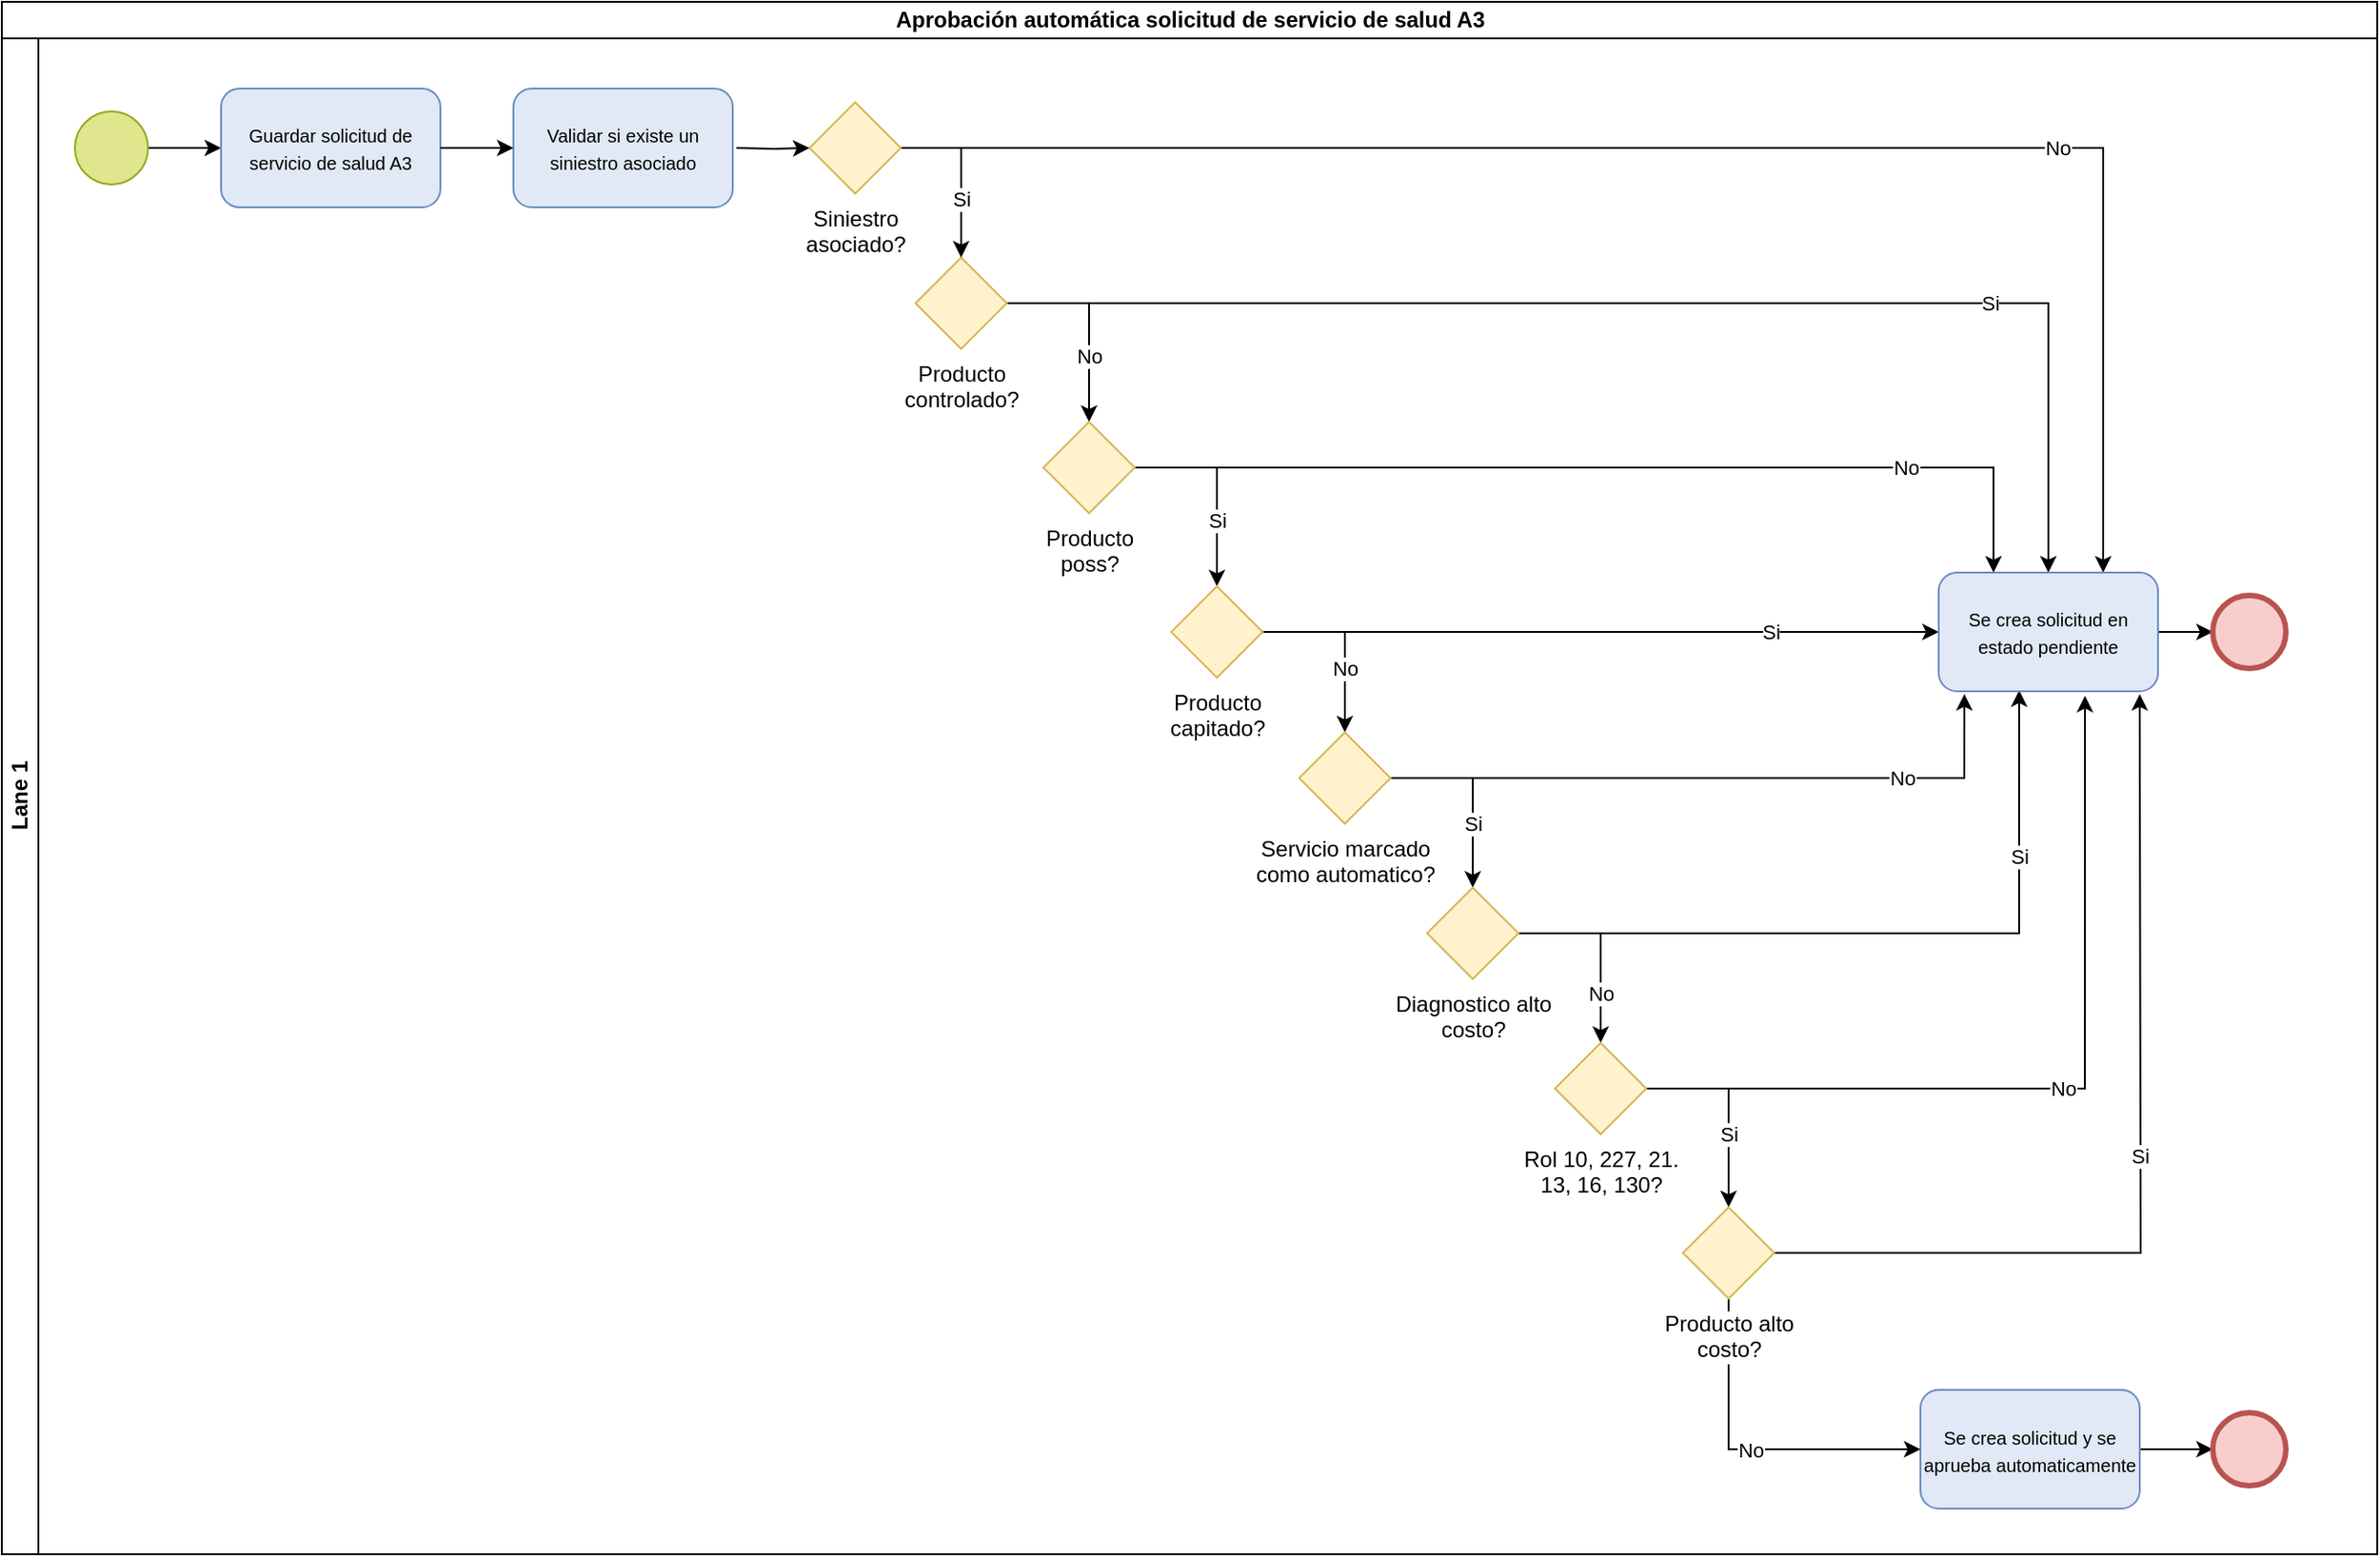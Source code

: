 <mxfile version="21.6.5" type="github">
  <diagram name="Página-1" id="0dF_cGqZpsYhOskk4NSw">
    <mxGraphModel dx="1674" dy="764" grid="1" gridSize="10" guides="1" tooltips="1" connect="1" arrows="1" fold="1" page="1" pageScale="1" pageWidth="1360" pageHeight="880" math="0" shadow="0">
      <root>
        <mxCell id="0" />
        <mxCell id="1" parent="0" />
        <mxCell id="XIWbOcajqYMP3gOuLH6D-9" value="Aprobación automática solicitud de servicio de salud A3" style="swimlane;childLayout=stackLayout;resizeParent=1;resizeParentMax=0;horizontal=1;startSize=20;horizontalStack=0;html=1;" parent="1" vertex="1">
          <mxGeometry x="20" y="20" width="1300" height="850" as="geometry" />
        </mxCell>
        <mxCell id="XIWbOcajqYMP3gOuLH6D-10" value="Lane 1" style="swimlane;startSize=20;horizontal=0;html=1;" parent="XIWbOcajqYMP3gOuLH6D-9" vertex="1">
          <mxGeometry y="20" width="1300" height="830" as="geometry" />
        </mxCell>
        <mxCell id="XIWbOcajqYMP3gOuLH6D-42" style="edgeStyle=orthogonalEdgeStyle;rounded=0;orthogonalLoop=1;jettySize=auto;html=1;entryX=0;entryY=0.5;entryDx=0;entryDy=0;entryPerimeter=0;" parent="XIWbOcajqYMP3gOuLH6D-10" source="XIWbOcajqYMP3gOuLH6D-13" target="XIWbOcajqYMP3gOuLH6D-43" edge="1">
          <mxGeometry relative="1" as="geometry" />
        </mxCell>
        <mxCell id="XIWbOcajqYMP3gOuLH6D-13" value="" style="points=[[0.145,0.145,0],[0.5,0,0],[0.855,0.145,0],[1,0.5,0],[0.855,0.855,0],[0.5,1,0],[0.145,0.855,0],[0,0.5,0]];shape=mxgraph.bpmn.event;html=1;verticalLabelPosition=bottom;labelBackgroundColor=#ffffff;verticalAlign=top;align=center;perimeter=ellipsePerimeter;outlineConnect=0;aspect=fixed;outline=standard;symbol=general;fillColor=#e0e68e;strokeColor=#95a81a;" parent="XIWbOcajqYMP3gOuLH6D-10" vertex="1">
          <mxGeometry x="40" y="40" width="40" height="40" as="geometry" />
        </mxCell>
        <mxCell id="XIWbOcajqYMP3gOuLH6D-39" value="No" style="edgeStyle=orthogonalEdgeStyle;rounded=0;orthogonalLoop=1;jettySize=auto;html=1;entryX=0.5;entryY=0;entryDx=0;entryDy=0;entryPerimeter=0;" parent="XIWbOcajqYMP3gOuLH6D-10" source="XIWbOcajqYMP3gOuLH6D-30" target="XIWbOcajqYMP3gOuLH6D-33" edge="1">
          <mxGeometry x="0.333" relative="1" as="geometry">
            <mxPoint x="720" y="60" as="targetPoint" />
            <mxPoint as="offset" />
          </mxGeometry>
        </mxCell>
        <mxCell id="W0pnSlOHbmDSdxwbWVa7-32" value="Si" style="edgeStyle=orthogonalEdgeStyle;rounded=0;orthogonalLoop=1;jettySize=auto;html=1;" parent="XIWbOcajqYMP3gOuLH6D-10" source="XIWbOcajqYMP3gOuLH6D-30" target="PKjgoUhfVD5Ikb7dyOGx-1" edge="1">
          <mxGeometry x="0.5" relative="1" as="geometry">
            <mxPoint x="630" y="145" as="targetPoint" />
            <mxPoint as="offset" />
          </mxGeometry>
        </mxCell>
        <mxCell id="XIWbOcajqYMP3gOuLH6D-30" value="Producto &lt;br&gt;controlado?" style="points=[[0.25,0.25,0],[0.5,0,0],[0.75,0.25,0],[1,0.5,0],[0.75,0.75,0],[0.5,1,0],[0.25,0.75,0],[0,0.5,0]];shape=mxgraph.bpmn.gateway2;html=1;verticalLabelPosition=bottom;labelBackgroundColor=#ffffff;verticalAlign=top;align=center;perimeter=rhombusPerimeter;outlineConnect=0;outline=none;symbol=none;fillColor=#fff2cc;strokeColor=#d6b656;" parent="XIWbOcajqYMP3gOuLH6D-10" vertex="1">
          <mxGeometry x="500" y="120" width="50" height="50" as="geometry" />
        </mxCell>
        <mxCell id="XIWbOcajqYMP3gOuLH6D-37" value="Si" style="edgeStyle=orthogonalEdgeStyle;rounded=0;orthogonalLoop=1;jettySize=auto;html=1;" parent="XIWbOcajqYMP3gOuLH6D-10" source="XIWbOcajqYMP3gOuLH6D-33" target="XIWbOcajqYMP3gOuLH6D-41" edge="1">
          <mxGeometry x="0.333" relative="1" as="geometry">
            <mxPoint x="1070" y="60" as="targetPoint" />
            <mxPoint as="offset" />
          </mxGeometry>
        </mxCell>
        <mxCell id="W0pnSlOHbmDSdxwbWVa7-35" value="No" style="edgeStyle=orthogonalEdgeStyle;rounded=0;orthogonalLoop=1;jettySize=auto;html=1;entryX=0.25;entryY=0;entryDx=0;entryDy=0;entryPerimeter=0;" parent="XIWbOcajqYMP3gOuLH6D-10" source="XIWbOcajqYMP3gOuLH6D-33" target="PKjgoUhfVD5Ikb7dyOGx-1" edge="1">
          <mxGeometry x="0.6" relative="1" as="geometry">
            <mxPoint as="offset" />
            <mxPoint x="700" y="235" as="targetPoint" />
          </mxGeometry>
        </mxCell>
        <mxCell id="XIWbOcajqYMP3gOuLH6D-33" value="Producto &lt;br&gt;poss?" style="points=[[0.25,0.25,0],[0.5,0,0],[0.75,0.25,0],[1,0.5,0],[0.75,0.75,0],[0.5,1,0],[0.25,0.75,0],[0,0.5,0]];shape=mxgraph.bpmn.gateway2;html=1;verticalLabelPosition=bottom;labelBackgroundColor=#ffffff;verticalAlign=top;align=center;perimeter=rhombusPerimeter;outlineConnect=0;outline=none;symbol=none;fillColor=#fff2cc;strokeColor=#d6b656;" parent="XIWbOcajqYMP3gOuLH6D-10" vertex="1">
          <mxGeometry x="570" y="210" width="50" height="50" as="geometry" />
        </mxCell>
        <mxCell id="XIWbOcajqYMP3gOuLH6D-45" value="No" style="edgeStyle=orthogonalEdgeStyle;rounded=0;orthogonalLoop=1;jettySize=auto;html=1;" parent="XIWbOcajqYMP3gOuLH6D-10" source="XIWbOcajqYMP3gOuLH6D-41" target="XIWbOcajqYMP3gOuLH6D-47" edge="1">
          <mxGeometry x="0.302" relative="1" as="geometry">
            <mxPoint x="1340" y="60" as="targetPoint" />
            <mxPoint as="offset" />
          </mxGeometry>
        </mxCell>
        <mxCell id="W0pnSlOHbmDSdxwbWVa7-37" value="Si" style="edgeStyle=orthogonalEdgeStyle;rounded=0;orthogonalLoop=1;jettySize=auto;html=1;" parent="XIWbOcajqYMP3gOuLH6D-10" source="XIWbOcajqYMP3gOuLH6D-41" target="PKjgoUhfVD5Ikb7dyOGx-1" edge="1">
          <mxGeometry x="0.5" relative="1" as="geometry">
            <mxPoint as="offset" />
            <mxPoint x="770" y="325" as="targetPoint" />
          </mxGeometry>
        </mxCell>
        <mxCell id="XIWbOcajqYMP3gOuLH6D-41" value="Producto &lt;br&gt;capitado?" style="points=[[0.25,0.25,0],[0.5,0,0],[0.75,0.25,0],[1,0.5,0],[0.75,0.75,0],[0.5,1,0],[0.25,0.75,0],[0,0.5,0]];shape=mxgraph.bpmn.gateway2;html=1;verticalLabelPosition=bottom;labelBackgroundColor=#ffffff;verticalAlign=top;align=center;perimeter=rhombusPerimeter;outlineConnect=0;outline=none;symbol=none;fillColor=#fff2cc;strokeColor=#d6b656;" parent="XIWbOcajqYMP3gOuLH6D-10" vertex="1">
          <mxGeometry x="640" y="300" width="50" height="50" as="geometry" />
        </mxCell>
        <mxCell id="XIWbOcajqYMP3gOuLH6D-44" value="Si" style="edgeStyle=orthogonalEdgeStyle;rounded=0;orthogonalLoop=1;jettySize=auto;html=1;exitX=1;exitY=0.5;exitDx=0;exitDy=0;exitPerimeter=0;" parent="XIWbOcajqYMP3gOuLH6D-10" source="XIWbOcajqYMP3gOuLH6D-55" target="XIWbOcajqYMP3gOuLH6D-30" edge="1">
          <mxGeometry x="0.301" relative="1" as="geometry">
            <mxPoint x="510" y="60" as="sourcePoint" />
            <mxPoint x="540" y="60" as="targetPoint" />
            <mxPoint as="offset" />
          </mxGeometry>
        </mxCell>
        <mxCell id="XIWbOcajqYMP3gOuLH6D-43" value="&lt;font style=&quot;font-size: 10px;&quot;&gt;Guardar solicitud de servicio de salud A3&lt;/font&gt;" style="points=[[0.25,0,0],[0.5,0,0],[0.75,0,0],[1,0.25,0],[1,0.5,0],[1,0.75,0],[0.75,1,0],[0.5,1,0],[0.25,1,0],[0,0.75,0],[0,0.5,0],[0,0.25,0]];shape=mxgraph.bpmn.task;whiteSpace=wrap;rectStyle=rounded;size=10;html=1;container=1;expand=0;collapsible=0;taskMarker=abstract;fillColor=#E0E9F5;strokeColor=#6c8ebf;" parent="XIWbOcajqYMP3gOuLH6D-10" vertex="1">
          <mxGeometry x="120" y="27.5" width="120" height="65" as="geometry" />
        </mxCell>
        <mxCell id="W0pnSlOHbmDSdxwbWVa7-38" value="Si" style="edgeStyle=orthogonalEdgeStyle;rounded=0;orthogonalLoop=1;jettySize=auto;html=1;entryX=0.5;entryY=0;entryDx=0;entryDy=0;entryPerimeter=0;" parent="XIWbOcajqYMP3gOuLH6D-10" source="XIWbOcajqYMP3gOuLH6D-47" target="W0pnSlOHbmDSdxwbWVa7-39" edge="1">
          <mxGeometry x="0.333" relative="1" as="geometry">
            <mxPoint x="830" y="405" as="targetPoint" />
            <mxPoint as="offset" />
          </mxGeometry>
        </mxCell>
        <mxCell id="W0pnSlOHbmDSdxwbWVa7-41" value="No" style="edgeStyle=orthogonalEdgeStyle;rounded=0;orthogonalLoop=1;jettySize=auto;html=1;entryX=0.117;entryY=1.023;entryDx=0;entryDy=0;entryPerimeter=0;" parent="XIWbOcajqYMP3gOuLH6D-10" source="XIWbOcajqYMP3gOuLH6D-47" target="PKjgoUhfVD5Ikb7dyOGx-1" edge="1">
          <mxGeometry x="0.556" relative="1" as="geometry">
            <mxPoint as="offset" />
            <mxPoint x="850" y="405" as="targetPoint" />
          </mxGeometry>
        </mxCell>
        <mxCell id="XIWbOcajqYMP3gOuLH6D-47" value="Servicio marcado&lt;br&gt;como automatico?" style="points=[[0.25,0.25,0],[0.5,0,0],[0.75,0.25,0],[1,0.5,0],[0.75,0.75,0],[0.5,1,0],[0.25,0.75,0],[0,0.5,0]];shape=mxgraph.bpmn.gateway2;html=1;verticalLabelPosition=bottom;labelBackgroundColor=#ffffff;verticalAlign=top;align=center;perimeter=rhombusPerimeter;outlineConnect=0;outline=none;symbol=none;fillColor=#fff2cc;strokeColor=#d6b656;" parent="XIWbOcajqYMP3gOuLH6D-10" vertex="1">
          <mxGeometry x="710" y="380" width="50" height="50" as="geometry" />
        </mxCell>
        <mxCell id="XIWbOcajqYMP3gOuLH6D-53" value="&lt;font style=&quot;font-size: 10px;&quot;&gt;Validar si existe un siniestro asociado&lt;/font&gt;" style="points=[[0.25,0,0],[0.5,0,0],[0.75,0,0],[1,0.25,0],[1,0.5,0],[1,0.75,0],[0.75,1,0],[0.5,1,0],[0.25,1,0],[0,0.75,0],[0,0.5,0],[0,0.25,0]];shape=mxgraph.bpmn.task;whiteSpace=wrap;rectStyle=rounded;size=10;html=1;container=1;expand=0;collapsible=0;taskMarker=abstract;fillColor=#E0E9F5;strokeColor=#6c8ebf;" parent="XIWbOcajqYMP3gOuLH6D-10" vertex="1">
          <mxGeometry x="280" y="27.5" width="120" height="65" as="geometry" />
        </mxCell>
        <mxCell id="XIWbOcajqYMP3gOuLH6D-54" value="" style="edgeStyle=orthogonalEdgeStyle;rounded=0;orthogonalLoop=1;jettySize=auto;html=1;" parent="XIWbOcajqYMP3gOuLH6D-10" source="XIWbOcajqYMP3gOuLH6D-43" target="XIWbOcajqYMP3gOuLH6D-53" edge="1">
          <mxGeometry relative="1" as="geometry">
            <mxPoint x="260" y="100" as="sourcePoint" />
            <mxPoint x="520" y="100" as="targetPoint" />
          </mxGeometry>
        </mxCell>
        <mxCell id="W0pnSlOHbmDSdxwbWVa7-31" value="No" style="edgeStyle=orthogonalEdgeStyle;rounded=0;orthogonalLoop=1;jettySize=auto;html=1;entryX=0.75;entryY=0;entryDx=0;entryDy=0;entryPerimeter=0;" parent="XIWbOcajqYMP3gOuLH6D-10" source="XIWbOcajqYMP3gOuLH6D-55" target="PKjgoUhfVD5Ikb7dyOGx-1" edge="1">
          <mxGeometry x="0.42" relative="1" as="geometry">
            <mxPoint x="560" y="60" as="targetPoint" />
            <mxPoint as="offset" />
          </mxGeometry>
        </mxCell>
        <mxCell id="XIWbOcajqYMP3gOuLH6D-55" value="Siniestro&lt;br&gt;asociado?" style="points=[[0.25,0.25,0],[0.5,0,0],[0.75,0.25,0],[1,0.5,0],[0.75,0.75,0],[0.5,1,0],[0.25,0.75,0],[0,0.5,0]];shape=mxgraph.bpmn.gateway2;html=1;verticalLabelPosition=bottom;labelBackgroundColor=#ffffff;verticalAlign=top;align=center;perimeter=rhombusPerimeter;outlineConnect=0;outline=none;symbol=none;fillColor=#fff2cc;strokeColor=#d6b656;" parent="XIWbOcajqYMP3gOuLH6D-10" vertex="1">
          <mxGeometry x="442" y="35" width="50" height="50" as="geometry" />
        </mxCell>
        <mxCell id="XIWbOcajqYMP3gOuLH6D-56" value="" style="edgeStyle=orthogonalEdgeStyle;rounded=0;orthogonalLoop=1;jettySize=auto;html=1;" parent="XIWbOcajqYMP3gOuLH6D-10" target="XIWbOcajqYMP3gOuLH6D-55" edge="1">
          <mxGeometry relative="1" as="geometry">
            <mxPoint x="402" y="60" as="sourcePoint" />
            <mxPoint x="552" y="100" as="targetPoint" />
          </mxGeometry>
        </mxCell>
        <mxCell id="W0pnSlOHbmDSdxwbWVa7-53" style="edgeStyle=orthogonalEdgeStyle;rounded=0;orthogonalLoop=1;jettySize=auto;html=1;" parent="XIWbOcajqYMP3gOuLH6D-10" source="W0pnSlOHbmDSdxwbWVa7-26" target="W0pnSlOHbmDSdxwbWVa7-54" edge="1">
          <mxGeometry relative="1" as="geometry">
            <mxPoint x="1220" y="772.5" as="targetPoint" />
          </mxGeometry>
        </mxCell>
        <mxCell id="W0pnSlOHbmDSdxwbWVa7-26" value="&lt;font style=&quot;font-size: 10px;&quot;&gt;Se crea solicitud y se aprueba automaticamente&lt;/font&gt;" style="points=[[0.25,0,0],[0.5,0,0],[0.75,0,0],[1,0.25,0],[1,0.5,0],[1,0.75,0],[0.75,1,0],[0.5,1,0],[0.25,1,0],[0,0.75,0],[0,0.5,0],[0,0.25,0]];shape=mxgraph.bpmn.task;whiteSpace=wrap;rectStyle=rounded;size=10;html=1;container=1;expand=0;collapsible=0;taskMarker=abstract;fillColor=#E0E9F5;strokeColor=#6c8ebf;" parent="XIWbOcajqYMP3gOuLH6D-10" vertex="1">
          <mxGeometry x="1050" y="740" width="120" height="65" as="geometry" />
        </mxCell>
        <mxCell id="W0pnSlOHbmDSdxwbWVa7-43" value="No" style="edgeStyle=orthogonalEdgeStyle;rounded=0;orthogonalLoop=1;jettySize=auto;html=1;entryX=0.5;entryY=0;entryDx=0;entryDy=0;entryPerimeter=0;" parent="XIWbOcajqYMP3gOuLH6D-10" source="W0pnSlOHbmDSdxwbWVa7-39" target="W0pnSlOHbmDSdxwbWVa7-42" edge="1">
          <mxGeometry x="0.478" relative="1" as="geometry">
            <mxPoint as="offset" />
          </mxGeometry>
        </mxCell>
        <mxCell id="W0pnSlOHbmDSdxwbWVa7-45" value="Si" style="edgeStyle=orthogonalEdgeStyle;rounded=0;orthogonalLoop=1;jettySize=auto;html=1;entryX=0.367;entryY=0.992;entryDx=0;entryDy=0;entryPerimeter=0;" parent="XIWbOcajqYMP3gOuLH6D-10" source="W0pnSlOHbmDSdxwbWVa7-39" target="PKjgoUhfVD5Ikb7dyOGx-1" edge="1">
          <mxGeometry x="0.556" relative="1" as="geometry">
            <mxPoint as="offset" />
            <mxPoint x="910" y="490" as="targetPoint" />
          </mxGeometry>
        </mxCell>
        <mxCell id="W0pnSlOHbmDSdxwbWVa7-39" value="Diagnostico alto&lt;br&gt;costo?" style="points=[[0.25,0.25,0],[0.5,0,0],[0.75,0.25,0],[1,0.5,0],[0.75,0.75,0],[0.5,1,0],[0.25,0.75,0],[0,0.5,0]];shape=mxgraph.bpmn.gateway2;html=1;verticalLabelPosition=bottom;labelBackgroundColor=#ffffff;verticalAlign=top;align=center;perimeter=rhombusPerimeter;outlineConnect=0;outline=none;symbol=none;fillColor=#fff2cc;strokeColor=#d6b656;" parent="XIWbOcajqYMP3gOuLH6D-10" vertex="1">
          <mxGeometry x="780" y="465" width="50" height="50" as="geometry" />
        </mxCell>
        <mxCell id="W0pnSlOHbmDSdxwbWVa7-47" value="Si" style="edgeStyle=orthogonalEdgeStyle;rounded=0;orthogonalLoop=1;jettySize=auto;html=1;entryX=0.5;entryY=0;entryDx=0;entryDy=0;entryPerimeter=0;" parent="XIWbOcajqYMP3gOuLH6D-10" source="W0pnSlOHbmDSdxwbWVa7-42" target="W0pnSlOHbmDSdxwbWVa7-46" edge="1">
          <mxGeometry x="0.273" relative="1" as="geometry">
            <mxPoint as="offset" />
          </mxGeometry>
        </mxCell>
        <mxCell id="PKjgoUhfVD5Ikb7dyOGx-4" value="No" style="edgeStyle=orthogonalEdgeStyle;rounded=0;orthogonalLoop=1;jettySize=auto;html=1;entryX=0.667;entryY=1.038;entryDx=0;entryDy=0;entryPerimeter=0;" edge="1" parent="XIWbOcajqYMP3gOuLH6D-10" source="W0pnSlOHbmDSdxwbWVa7-42" target="PKjgoUhfVD5Ikb7dyOGx-1">
          <mxGeometry relative="1" as="geometry" />
        </mxCell>
        <mxCell id="W0pnSlOHbmDSdxwbWVa7-42" value="Rol 10, 227, 21.&lt;br&gt;13, 16, 130?" style="points=[[0.25,0.25,0],[0.5,0,0],[0.75,0.25,0],[1,0.5,0],[0.75,0.75,0],[0.5,1,0],[0.25,0.75,0],[0,0.5,0]];shape=mxgraph.bpmn.gateway2;html=1;verticalLabelPosition=bottom;labelBackgroundColor=#ffffff;verticalAlign=top;align=center;perimeter=rhombusPerimeter;outlineConnect=0;outline=none;symbol=none;fillColor=#fff2cc;strokeColor=#d6b656;" parent="XIWbOcajqYMP3gOuLH6D-10" vertex="1">
          <mxGeometry x="850" y="550" width="50" height="50" as="geometry" />
        </mxCell>
        <mxCell id="W0pnSlOHbmDSdxwbWVa7-50" value="Si" style="edgeStyle=orthogonalEdgeStyle;rounded=0;orthogonalLoop=1;jettySize=auto;html=1;" parent="XIWbOcajqYMP3gOuLH6D-10" source="W0pnSlOHbmDSdxwbWVa7-46" edge="1">
          <mxGeometry relative="1" as="geometry">
            <mxPoint x="1170" y="359" as="targetPoint" />
          </mxGeometry>
        </mxCell>
        <mxCell id="W0pnSlOHbmDSdxwbWVa7-51" value="No" style="edgeStyle=orthogonalEdgeStyle;rounded=0;orthogonalLoop=1;jettySize=auto;html=1;entryX=0;entryY=0.5;entryDx=0;entryDy=0;entryPerimeter=0;" parent="XIWbOcajqYMP3gOuLH6D-10" source="W0pnSlOHbmDSdxwbWVa7-46" target="W0pnSlOHbmDSdxwbWVa7-26" edge="1">
          <mxGeometry relative="1" as="geometry">
            <Array as="points">
              <mxPoint x="945" y="773" />
            </Array>
          </mxGeometry>
        </mxCell>
        <mxCell id="W0pnSlOHbmDSdxwbWVa7-46" value="Producto alto&lt;br&gt;costo?" style="points=[[0.25,0.25,0],[0.5,0,0],[0.75,0.25,0],[1,0.5,0],[0.75,0.75,0],[0.5,1,0],[0.25,0.75,0],[0,0.5,0]];shape=mxgraph.bpmn.gateway2;html=1;verticalLabelPosition=bottom;labelBackgroundColor=#ffffff;verticalAlign=top;align=center;perimeter=rhombusPerimeter;outlineConnect=0;outline=none;symbol=none;fillColor=#fff2cc;strokeColor=#d6b656;" parent="XIWbOcajqYMP3gOuLH6D-10" vertex="1">
          <mxGeometry x="920" y="640" width="50" height="50" as="geometry" />
        </mxCell>
        <mxCell id="W0pnSlOHbmDSdxwbWVa7-54" value="" style="points=[[0.145,0.145,0],[0.5,0,0],[0.855,0.145,0],[1,0.5,0],[0.855,0.855,0],[0.5,1,0],[0.145,0.855,0],[0,0.5,0]];shape=mxgraph.bpmn.event;html=1;verticalLabelPosition=bottom;labelBackgroundColor=#ffffff;verticalAlign=top;align=center;perimeter=ellipsePerimeter;outlineConnect=0;aspect=fixed;outline=end;symbol=terminate2;fillColor=#f8cecc;strokeColor=#b85450;" parent="XIWbOcajqYMP3gOuLH6D-10" vertex="1">
          <mxGeometry x="1210" y="752.5" width="40" height="40" as="geometry" />
        </mxCell>
        <mxCell id="PKjgoUhfVD5Ikb7dyOGx-3" style="edgeStyle=orthogonalEdgeStyle;rounded=0;orthogonalLoop=1;jettySize=auto;html=1;" edge="1" parent="XIWbOcajqYMP3gOuLH6D-10" source="PKjgoUhfVD5Ikb7dyOGx-1" target="PKjgoUhfVD5Ikb7dyOGx-2">
          <mxGeometry relative="1" as="geometry" />
        </mxCell>
        <mxCell id="PKjgoUhfVD5Ikb7dyOGx-1" value="&lt;font style=&quot;font-size: 10px;&quot;&gt;Se crea solicitud en estado pendiente&lt;/font&gt;" style="points=[[0.25,0,0],[0.5,0,0],[0.75,0,0],[1,0.25,0],[1,0.5,0],[1,0.75,0],[0.75,1,0],[0.5,1,0],[0.25,1,0],[0,0.75,0],[0,0.5,0],[0,0.25,0]];shape=mxgraph.bpmn.task;whiteSpace=wrap;rectStyle=rounded;size=10;html=1;container=1;expand=0;collapsible=0;taskMarker=abstract;fillColor=#E0E9F5;strokeColor=#6c8ebf;" vertex="1" parent="XIWbOcajqYMP3gOuLH6D-10">
          <mxGeometry x="1060" y="292.5" width="120" height="65" as="geometry" />
        </mxCell>
        <mxCell id="PKjgoUhfVD5Ikb7dyOGx-2" value="" style="points=[[0.145,0.145,0],[0.5,0,0],[0.855,0.145,0],[1,0.5,0],[0.855,0.855,0],[0.5,1,0],[0.145,0.855,0],[0,0.5,0]];shape=mxgraph.bpmn.event;html=1;verticalLabelPosition=bottom;labelBackgroundColor=#ffffff;verticalAlign=top;align=center;perimeter=ellipsePerimeter;outlineConnect=0;aspect=fixed;outline=end;symbol=terminate2;fillColor=#f8cecc;strokeColor=#b85450;" vertex="1" parent="XIWbOcajqYMP3gOuLH6D-10">
          <mxGeometry x="1210" y="305" width="40" height="40" as="geometry" />
        </mxCell>
      </root>
    </mxGraphModel>
  </diagram>
</mxfile>
